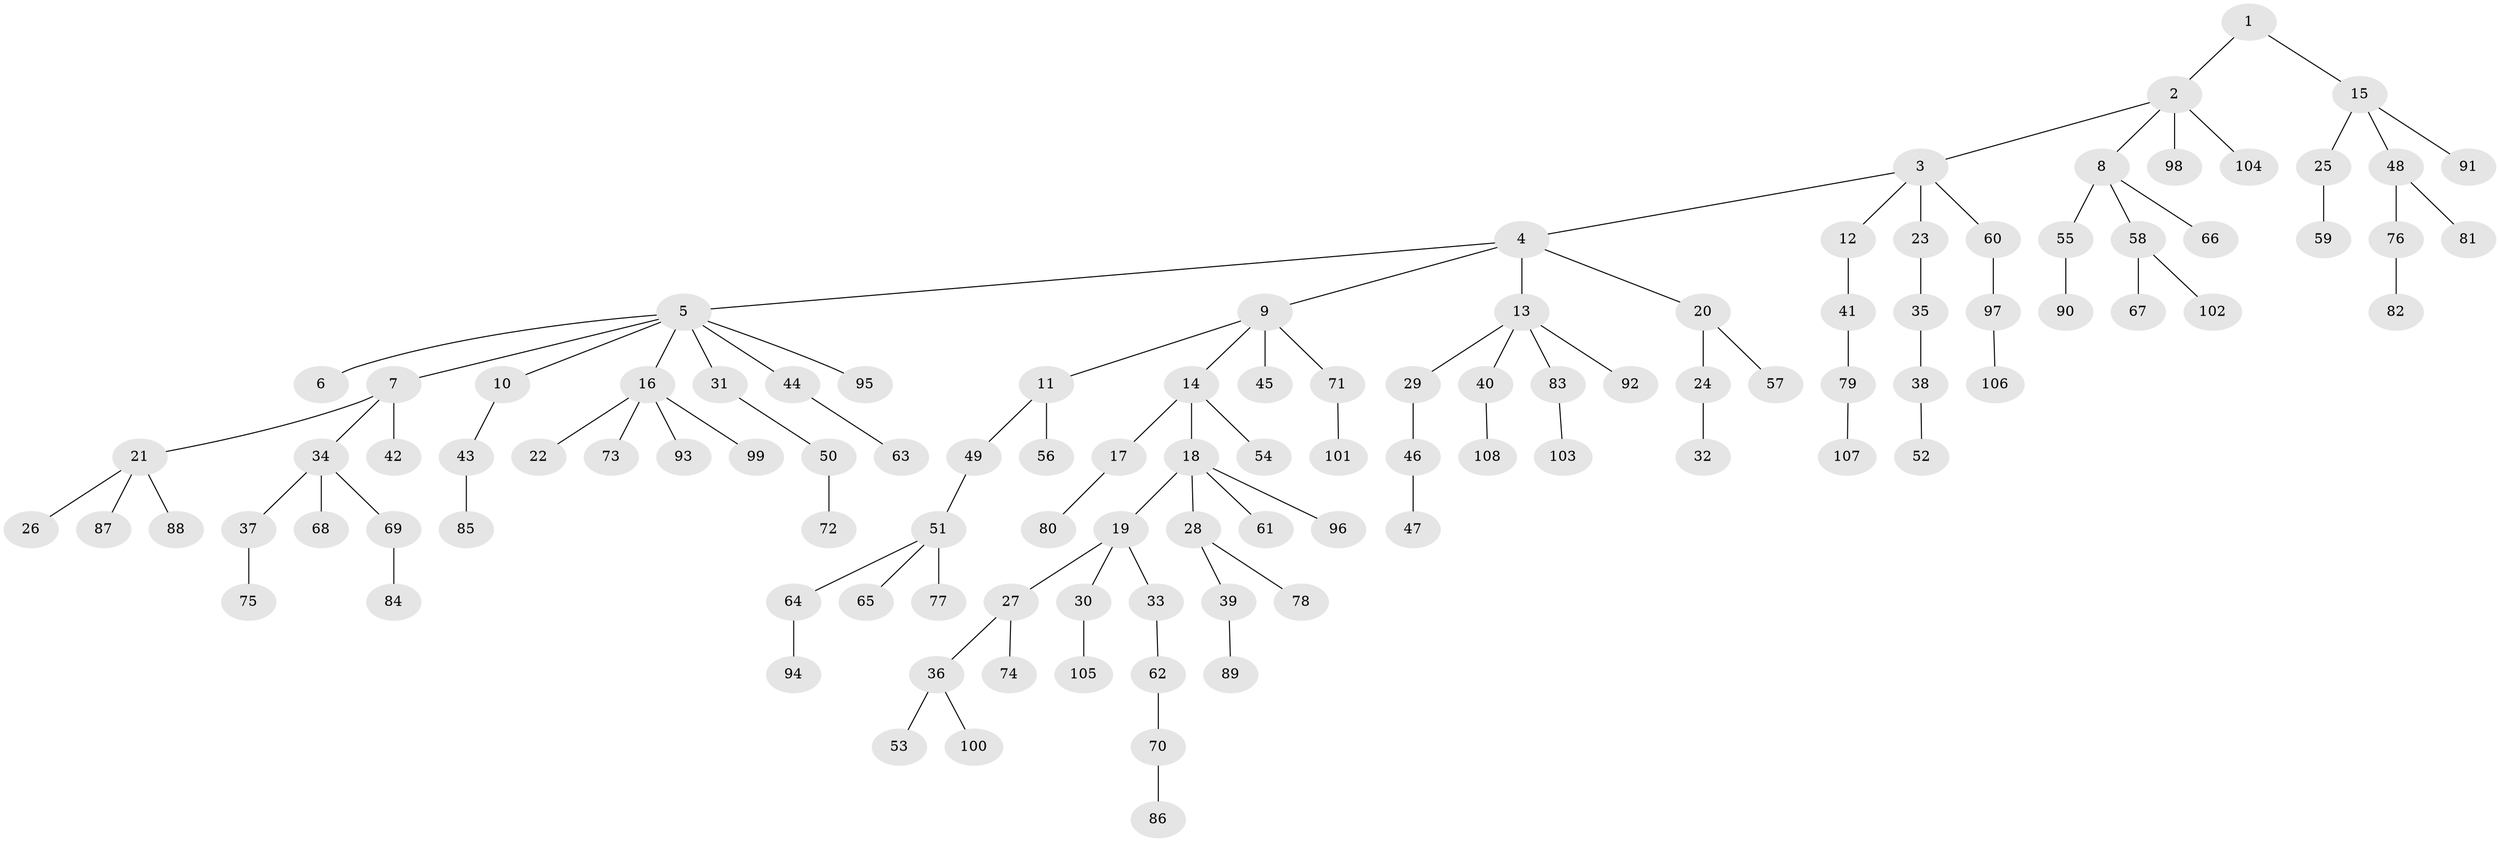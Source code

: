 // coarse degree distribution, {2: 0.1643835616438356, 8: 0.0273972602739726, 6: 0.0136986301369863, 1: 0.6164383561643836, 4: 0.0821917808219178, 5: 0.0547945205479452, 3: 0.0410958904109589}
// Generated by graph-tools (version 1.1) at 2025/52/02/27/25 19:52:11]
// undirected, 108 vertices, 107 edges
graph export_dot {
graph [start="1"]
  node [color=gray90,style=filled];
  1;
  2;
  3;
  4;
  5;
  6;
  7;
  8;
  9;
  10;
  11;
  12;
  13;
  14;
  15;
  16;
  17;
  18;
  19;
  20;
  21;
  22;
  23;
  24;
  25;
  26;
  27;
  28;
  29;
  30;
  31;
  32;
  33;
  34;
  35;
  36;
  37;
  38;
  39;
  40;
  41;
  42;
  43;
  44;
  45;
  46;
  47;
  48;
  49;
  50;
  51;
  52;
  53;
  54;
  55;
  56;
  57;
  58;
  59;
  60;
  61;
  62;
  63;
  64;
  65;
  66;
  67;
  68;
  69;
  70;
  71;
  72;
  73;
  74;
  75;
  76;
  77;
  78;
  79;
  80;
  81;
  82;
  83;
  84;
  85;
  86;
  87;
  88;
  89;
  90;
  91;
  92;
  93;
  94;
  95;
  96;
  97;
  98;
  99;
  100;
  101;
  102;
  103;
  104;
  105;
  106;
  107;
  108;
  1 -- 2;
  1 -- 15;
  2 -- 3;
  2 -- 8;
  2 -- 98;
  2 -- 104;
  3 -- 4;
  3 -- 12;
  3 -- 23;
  3 -- 60;
  4 -- 5;
  4 -- 9;
  4 -- 13;
  4 -- 20;
  5 -- 6;
  5 -- 7;
  5 -- 10;
  5 -- 16;
  5 -- 31;
  5 -- 44;
  5 -- 95;
  7 -- 21;
  7 -- 34;
  7 -- 42;
  8 -- 55;
  8 -- 58;
  8 -- 66;
  9 -- 11;
  9 -- 14;
  9 -- 45;
  9 -- 71;
  10 -- 43;
  11 -- 49;
  11 -- 56;
  12 -- 41;
  13 -- 29;
  13 -- 40;
  13 -- 83;
  13 -- 92;
  14 -- 17;
  14 -- 18;
  14 -- 54;
  15 -- 25;
  15 -- 48;
  15 -- 91;
  16 -- 22;
  16 -- 73;
  16 -- 93;
  16 -- 99;
  17 -- 80;
  18 -- 19;
  18 -- 28;
  18 -- 61;
  18 -- 96;
  19 -- 27;
  19 -- 30;
  19 -- 33;
  20 -- 24;
  20 -- 57;
  21 -- 26;
  21 -- 87;
  21 -- 88;
  23 -- 35;
  24 -- 32;
  25 -- 59;
  27 -- 36;
  27 -- 74;
  28 -- 39;
  28 -- 78;
  29 -- 46;
  30 -- 105;
  31 -- 50;
  33 -- 62;
  34 -- 37;
  34 -- 68;
  34 -- 69;
  35 -- 38;
  36 -- 53;
  36 -- 100;
  37 -- 75;
  38 -- 52;
  39 -- 89;
  40 -- 108;
  41 -- 79;
  43 -- 85;
  44 -- 63;
  46 -- 47;
  48 -- 76;
  48 -- 81;
  49 -- 51;
  50 -- 72;
  51 -- 64;
  51 -- 65;
  51 -- 77;
  55 -- 90;
  58 -- 67;
  58 -- 102;
  60 -- 97;
  62 -- 70;
  64 -- 94;
  69 -- 84;
  70 -- 86;
  71 -- 101;
  76 -- 82;
  79 -- 107;
  83 -- 103;
  97 -- 106;
}

